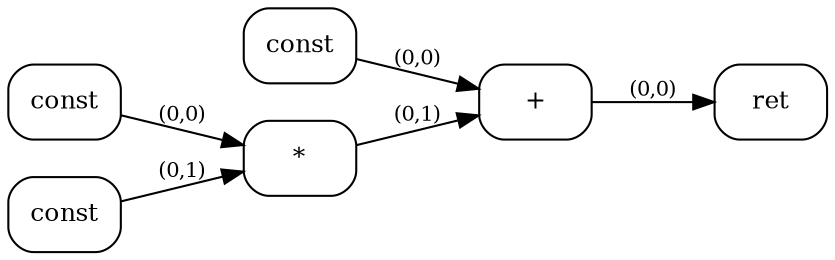 digraph G {
  rankdir=LR;
  node [shape=box, style=rounded, fontsize=12];
  n0 [label="const"];
  n1 [label="const"];
  n2 [label="const"];
  n3 [label="*"];
  n4 [label="+"];
  n5 [label="ret"];
  n1 -> n3 [label="(0,0)", fontsize=10];
  n2 -> n3 [label="(0,1)", fontsize=10];
  n0 -> n4 [label="(0,0)", fontsize=10];
  n3 -> n4 [label="(0,1)", fontsize=10];
  n4 -> n5 [label="(0,0)", fontsize=10];
}
